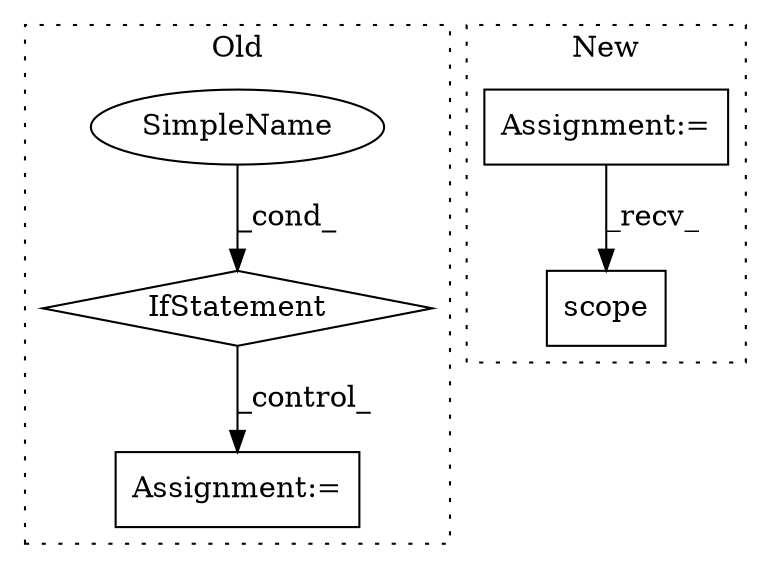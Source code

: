 digraph G {
subgraph cluster0 {
1 [label="IfStatement" a="25" s="2786,2798" l="4,2" shape="diamond"];
4 [label="Assignment:=" a="7" s="2977" l="35" shape="box"];
5 [label="SimpleName" a="42" s="2790" l="8" shape="ellipse"];
label = "Old";
style="dotted";
}
subgraph cluster1 {
2 [label="scope" a="32" s="1574" l="7" shape="box"];
3 [label="Assignment:=" a="7" s="1376" l="1" shape="box"];
label = "New";
style="dotted";
}
1 -> 4 [label="_control_"];
3 -> 2 [label="_recv_"];
5 -> 1 [label="_cond_"];
}
